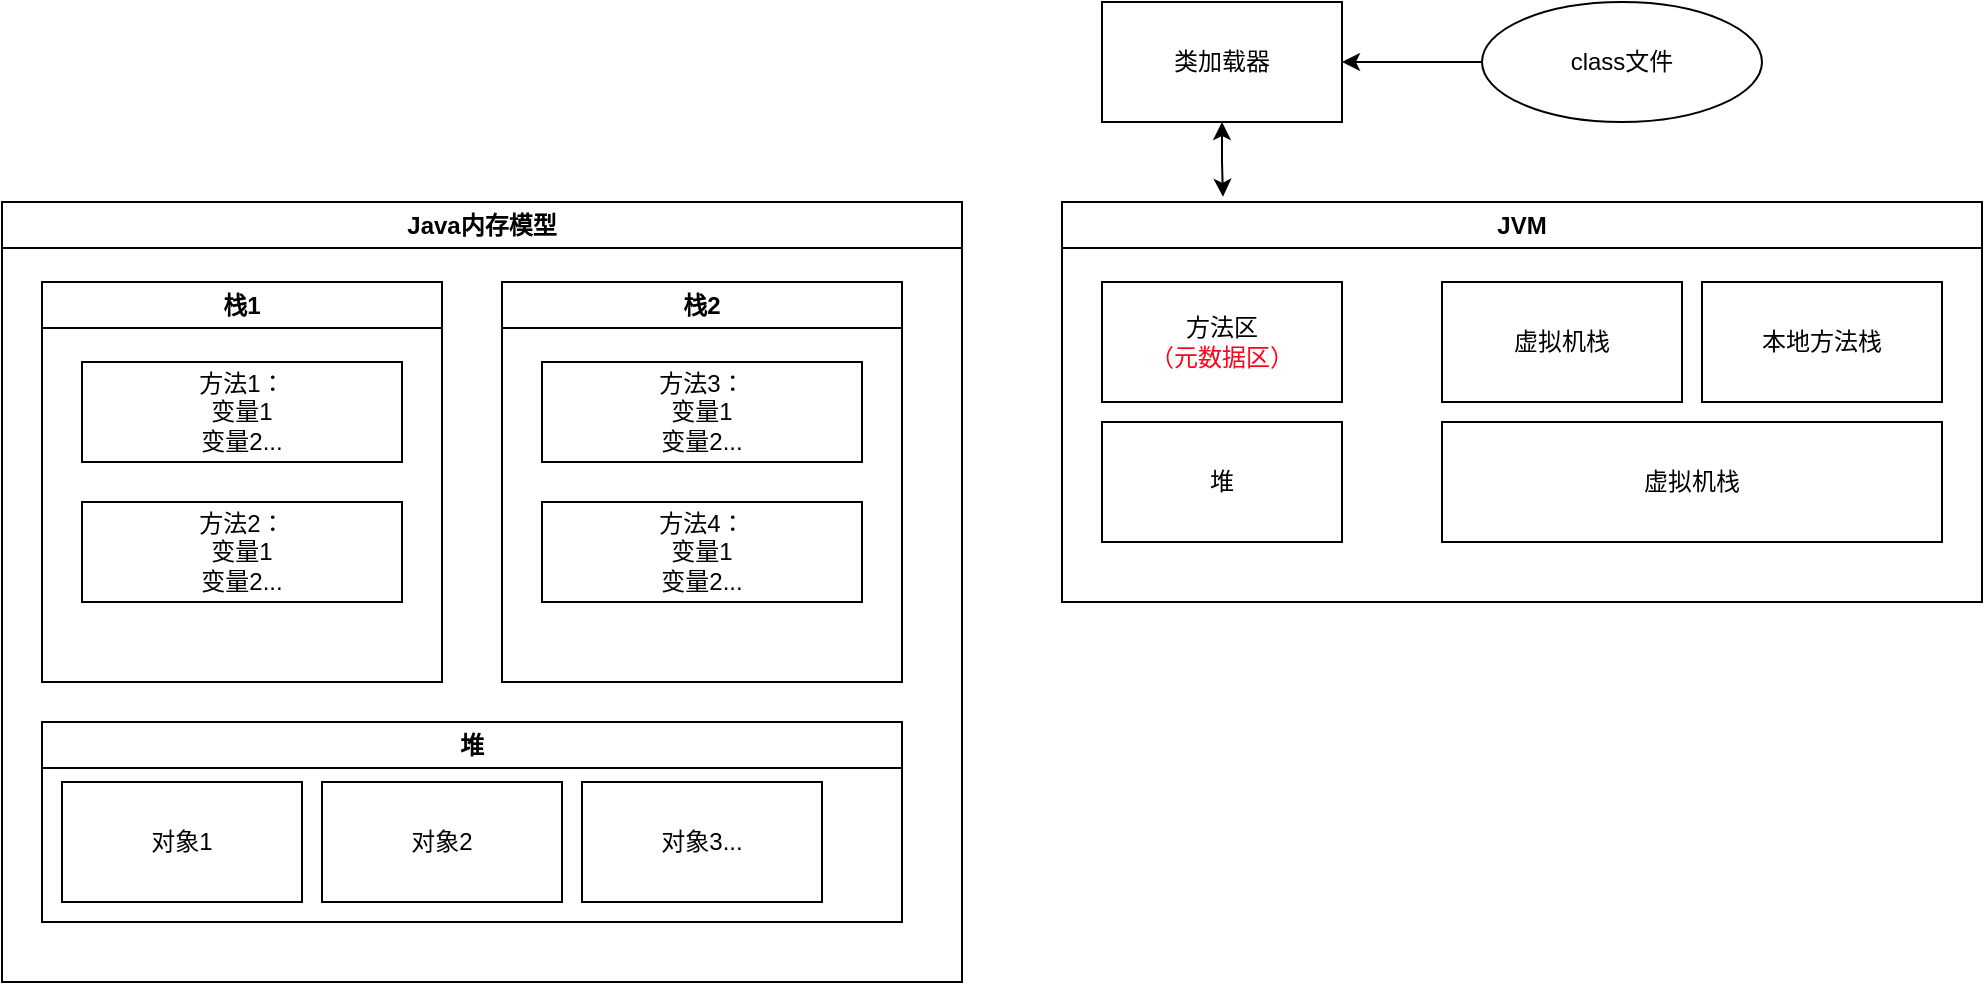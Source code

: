 <mxfile version="21.7.4" type="device">
  <diagram name="第 1 页" id="ZJbspc9-_AIFN5w1cXu9">
    <mxGraphModel dx="937" dy="624" grid="1" gridSize="10" guides="1" tooltips="1" connect="1" arrows="1" fold="1" page="1" pageScale="1" pageWidth="827" pageHeight="1169" math="0" shadow="0">
      <root>
        <mxCell id="0" />
        <mxCell id="1" parent="0" />
        <mxCell id="luPE3-3N4MpEArsMBmXl-3" value="Java内存模型" style="swimlane;whiteSpace=wrap;html=1;" vertex="1" parent="1">
          <mxGeometry x="70" y="140" width="480" height="390" as="geometry" />
        </mxCell>
        <mxCell id="luPE3-3N4MpEArsMBmXl-4" value="栈1" style="swimlane;whiteSpace=wrap;html=1;" vertex="1" parent="luPE3-3N4MpEArsMBmXl-3">
          <mxGeometry x="20" y="40" width="200" height="200" as="geometry" />
        </mxCell>
        <mxCell id="luPE3-3N4MpEArsMBmXl-2" value="方法1：&lt;br&gt;变量1&lt;br&gt;变量2..." style="whiteSpace=wrap;html=1;glass=0;" vertex="1" parent="luPE3-3N4MpEArsMBmXl-4">
          <mxGeometry x="20" y="40" width="160" height="50" as="geometry" />
        </mxCell>
        <mxCell id="luPE3-3N4MpEArsMBmXl-6" value="方法2：&lt;br&gt;变量1&lt;br&gt;变量2..." style="whiteSpace=wrap;html=1;glass=0;" vertex="1" parent="luPE3-3N4MpEArsMBmXl-4">
          <mxGeometry x="20" y="110" width="160" height="50" as="geometry" />
        </mxCell>
        <mxCell id="luPE3-3N4MpEArsMBmXl-5" value="栈2" style="swimlane;whiteSpace=wrap;html=1;" vertex="1" parent="luPE3-3N4MpEArsMBmXl-3">
          <mxGeometry x="250" y="40" width="200" height="200" as="geometry" />
        </mxCell>
        <mxCell id="luPE3-3N4MpEArsMBmXl-7" value="方法3：&lt;br&gt;变量1&lt;br&gt;变量2..." style="whiteSpace=wrap;html=1;glass=0;" vertex="1" parent="luPE3-3N4MpEArsMBmXl-5">
          <mxGeometry x="20" y="40" width="160" height="50" as="geometry" />
        </mxCell>
        <mxCell id="luPE3-3N4MpEArsMBmXl-8" value="方法4：&lt;br&gt;变量1&lt;br&gt;变量2..." style="whiteSpace=wrap;html=1;glass=0;" vertex="1" parent="luPE3-3N4MpEArsMBmXl-5">
          <mxGeometry x="20" y="110" width="160" height="50" as="geometry" />
        </mxCell>
        <mxCell id="luPE3-3N4MpEArsMBmXl-9" value="堆" style="swimlane;whiteSpace=wrap;html=1;startSize=23;" vertex="1" parent="luPE3-3N4MpEArsMBmXl-3">
          <mxGeometry x="20" y="260" width="430" height="100" as="geometry" />
        </mxCell>
        <mxCell id="luPE3-3N4MpEArsMBmXl-10" value="对象1" style="rounded=0;whiteSpace=wrap;html=1;" vertex="1" parent="luPE3-3N4MpEArsMBmXl-9">
          <mxGeometry x="10" y="30" width="120" height="60" as="geometry" />
        </mxCell>
        <mxCell id="luPE3-3N4MpEArsMBmXl-11" value="对象2" style="rounded=0;whiteSpace=wrap;html=1;" vertex="1" parent="luPE3-3N4MpEArsMBmXl-9">
          <mxGeometry x="140" y="30" width="120" height="60" as="geometry" />
        </mxCell>
        <mxCell id="luPE3-3N4MpEArsMBmXl-12" value="对象3..." style="rounded=0;whiteSpace=wrap;html=1;" vertex="1" parent="luPE3-3N4MpEArsMBmXl-9">
          <mxGeometry x="270" y="30" width="120" height="60" as="geometry" />
        </mxCell>
        <mxCell id="luPE3-3N4MpEArsMBmXl-13" value="JVM" style="swimlane;whiteSpace=wrap;html=1;" vertex="1" parent="1">
          <mxGeometry x="600" y="140" width="460" height="200" as="geometry" />
        </mxCell>
        <mxCell id="luPE3-3N4MpEArsMBmXl-14" value="方法区&lt;br&gt;&lt;font color=&quot;#ff031c&quot;&gt;（元数据区）&lt;/font&gt;" style="rounded=0;whiteSpace=wrap;html=1;" vertex="1" parent="luPE3-3N4MpEArsMBmXl-13">
          <mxGeometry x="20" y="40" width="120" height="60" as="geometry" />
        </mxCell>
        <mxCell id="luPE3-3N4MpEArsMBmXl-15" value="堆" style="rounded=0;whiteSpace=wrap;html=1;" vertex="1" parent="luPE3-3N4MpEArsMBmXl-13">
          <mxGeometry x="20" y="110" width="120" height="60" as="geometry" />
        </mxCell>
        <mxCell id="luPE3-3N4MpEArsMBmXl-16" value="虚拟机栈" style="rounded=0;whiteSpace=wrap;html=1;" vertex="1" parent="luPE3-3N4MpEArsMBmXl-13">
          <mxGeometry x="190" y="40" width="120" height="60" as="geometry" />
        </mxCell>
        <mxCell id="luPE3-3N4MpEArsMBmXl-17" value="本地方法栈" style="rounded=0;whiteSpace=wrap;html=1;" vertex="1" parent="luPE3-3N4MpEArsMBmXl-13">
          <mxGeometry x="320" y="40" width="120" height="60" as="geometry" />
        </mxCell>
        <mxCell id="luPE3-3N4MpEArsMBmXl-18" value="虚拟机栈" style="rounded=0;whiteSpace=wrap;html=1;" vertex="1" parent="luPE3-3N4MpEArsMBmXl-13">
          <mxGeometry x="190" y="110" width="250" height="60" as="geometry" />
        </mxCell>
        <mxCell id="luPE3-3N4MpEArsMBmXl-22" style="edgeStyle=orthogonalEdgeStyle;rounded=0;orthogonalLoop=1;jettySize=auto;html=1;entryX=0.175;entryY=-0.013;entryDx=0;entryDy=0;entryPerimeter=0;startArrow=classic;startFill=1;" edge="1" parent="1" source="luPE3-3N4MpEArsMBmXl-19" target="luPE3-3N4MpEArsMBmXl-13">
          <mxGeometry relative="1" as="geometry" />
        </mxCell>
        <mxCell id="luPE3-3N4MpEArsMBmXl-19" value="类加载器" style="rounded=0;whiteSpace=wrap;html=1;" vertex="1" parent="1">
          <mxGeometry x="620" y="40" width="120" height="60" as="geometry" />
        </mxCell>
        <mxCell id="luPE3-3N4MpEArsMBmXl-21" style="edgeStyle=orthogonalEdgeStyle;rounded=0;orthogonalLoop=1;jettySize=auto;html=1;entryX=1;entryY=0.5;entryDx=0;entryDy=0;" edge="1" parent="1" source="luPE3-3N4MpEArsMBmXl-20" target="luPE3-3N4MpEArsMBmXl-19">
          <mxGeometry relative="1" as="geometry" />
        </mxCell>
        <mxCell id="luPE3-3N4MpEArsMBmXl-20" value="class文件" style="ellipse;whiteSpace=wrap;html=1;" vertex="1" parent="1">
          <mxGeometry x="810" y="40" width="140" height="60" as="geometry" />
        </mxCell>
      </root>
    </mxGraphModel>
  </diagram>
</mxfile>
